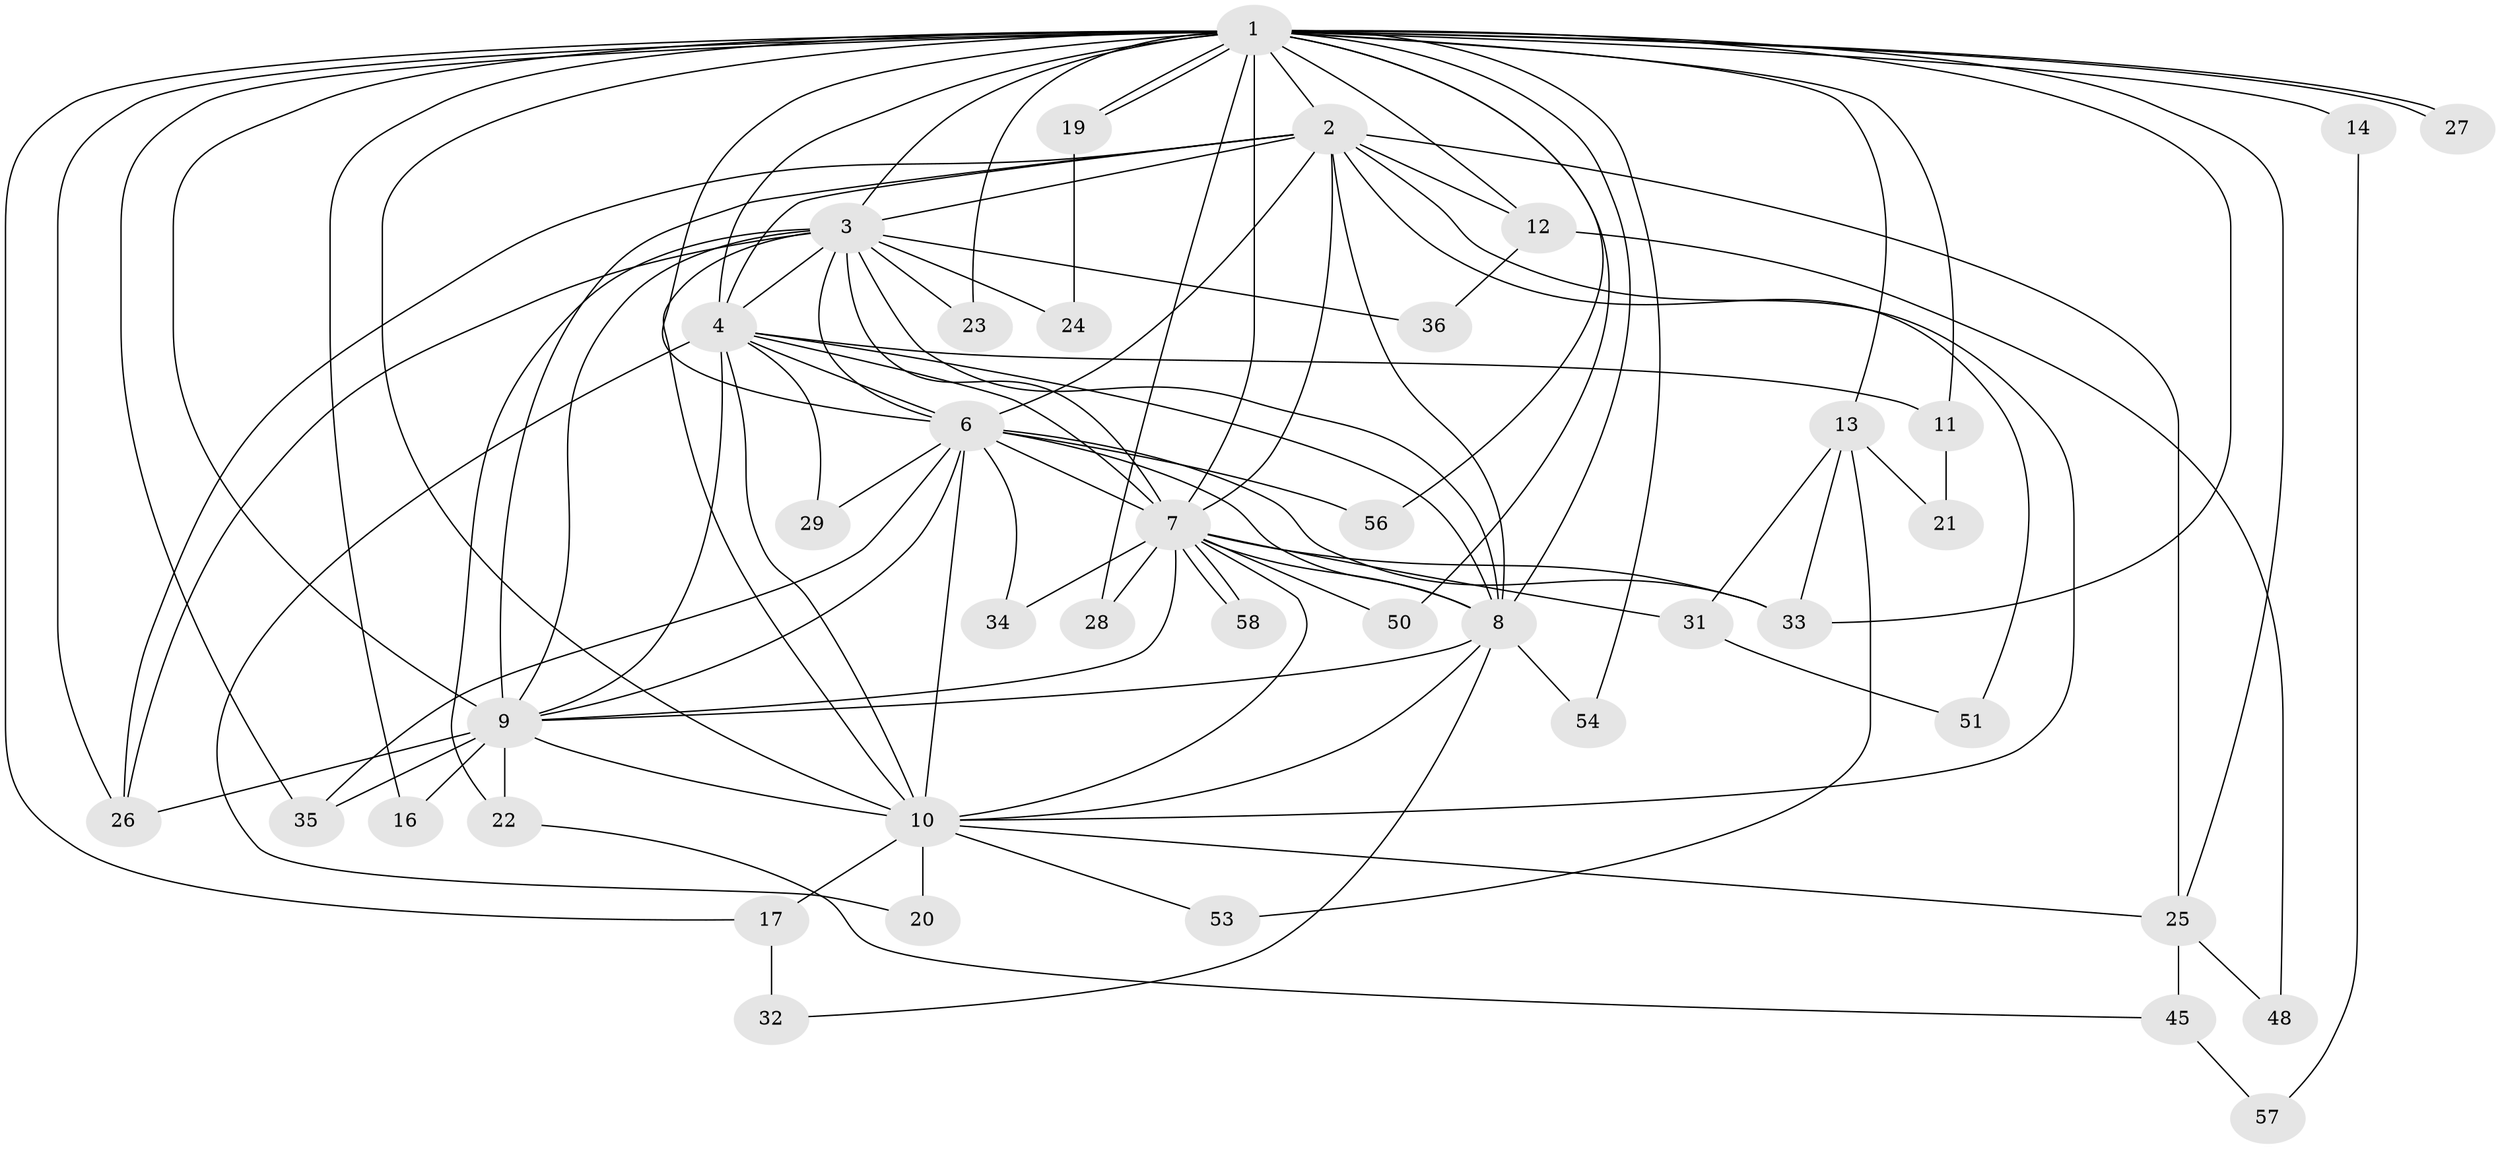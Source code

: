 // original degree distribution, {26: 0.017241379310344827, 14: 0.05172413793103448, 16: 0.034482758620689655, 18: 0.017241379310344827, 12: 0.017241379310344827, 13: 0.034482758620689655, 3: 0.20689655172413793, 5: 0.017241379310344827, 6: 0.017241379310344827, 2: 0.5172413793103449, 4: 0.05172413793103448, 7: 0.017241379310344827}
// Generated by graph-tools (version 1.1) at 2025/11/02/27/25 16:11:01]
// undirected, 41 vertices, 104 edges
graph export_dot {
graph [start="1"]
  node [color=gray90,style=filled];
  1 [super="+5"];
  2 [super="+18"];
  3 [super="+30"];
  4 [super="+15"];
  6 [super="+52"];
  7 [super="+40"];
  8 [super="+37"];
  9 [super="+46"];
  10 [super="+42"];
  11;
  12 [super="+47"];
  13 [super="+55"];
  14;
  16;
  17 [super="+41"];
  19;
  20;
  21;
  22 [super="+38"];
  23;
  24;
  25 [super="+43"];
  26;
  27;
  28;
  29;
  31;
  32;
  33 [super="+44"];
  34;
  35 [super="+39"];
  36;
  45 [super="+49"];
  48;
  50;
  51;
  53;
  54;
  56;
  57;
  58;
  1 -- 2 [weight=2];
  1 -- 3 [weight=2];
  1 -- 4 [weight=2];
  1 -- 6 [weight=2];
  1 -- 7 [weight=2];
  1 -- 8 [weight=2];
  1 -- 9 [weight=2];
  1 -- 10 [weight=2];
  1 -- 12 [weight=2];
  1 -- 13 [weight=2];
  1 -- 14 [weight=2];
  1 -- 16;
  1 -- 17;
  1 -- 19;
  1 -- 19;
  1 -- 23;
  1 -- 25;
  1 -- 27;
  1 -- 27;
  1 -- 28;
  1 -- 33;
  1 -- 35;
  1 -- 50;
  1 -- 54;
  1 -- 11;
  1 -- 56;
  1 -- 26;
  2 -- 3 [weight=2];
  2 -- 4;
  2 -- 6;
  2 -- 7;
  2 -- 8;
  2 -- 9;
  2 -- 10;
  2 -- 12;
  2 -- 25;
  2 -- 26;
  2 -- 51;
  3 -- 4 [weight=2];
  3 -- 6;
  3 -- 7;
  3 -- 8;
  3 -- 9;
  3 -- 10;
  3 -- 22 [weight=2];
  3 -- 23;
  3 -- 24;
  3 -- 36;
  3 -- 26;
  4 -- 6;
  4 -- 7 [weight=2];
  4 -- 8;
  4 -- 9;
  4 -- 10;
  4 -- 11;
  4 -- 20;
  4 -- 29;
  6 -- 7;
  6 -- 8;
  6 -- 9;
  6 -- 10;
  6 -- 29;
  6 -- 34;
  6 -- 56;
  6 -- 35;
  6 -- 33;
  7 -- 8 [weight=2];
  7 -- 9;
  7 -- 10;
  7 -- 28;
  7 -- 31;
  7 -- 33;
  7 -- 34;
  7 -- 50;
  7 -- 58;
  7 -- 58;
  8 -- 9;
  8 -- 10;
  8 -- 32;
  8 -- 54;
  9 -- 10;
  9 -- 16;
  9 -- 22;
  9 -- 35;
  9 -- 26;
  10 -- 17;
  10 -- 20;
  10 -- 25 [weight=2];
  10 -- 53;
  11 -- 21;
  12 -- 36;
  12 -- 48;
  13 -- 21;
  13 -- 31;
  13 -- 53;
  13 -- 33;
  14 -- 57;
  17 -- 32 [weight=2];
  19 -- 24;
  22 -- 45;
  25 -- 45 [weight=2];
  25 -- 48;
  31 -- 51;
  45 -- 57;
}
